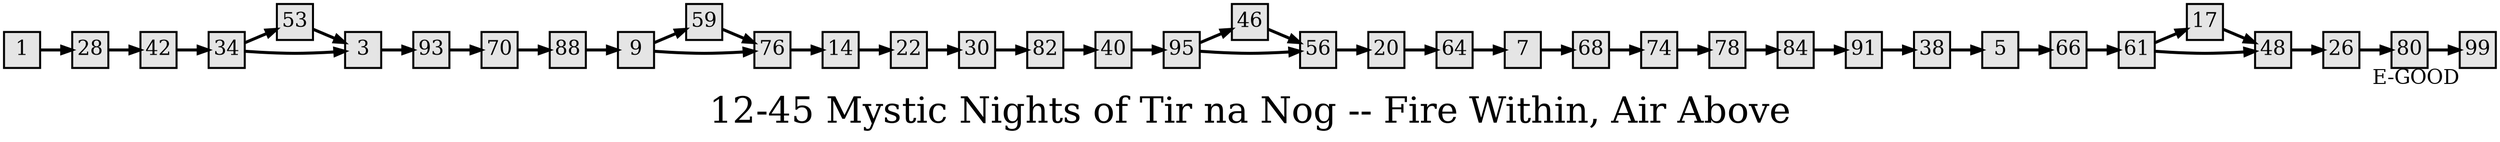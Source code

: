 digraph g{
  graph [ label="12-45 Mystic Nights of Tir na Nog -- Fire Within, Air Above" rankdir=LR, ordering=out, fontsize=36, nodesep="0.35", ranksep="0.45"];
  node  [shape=rect, penwidth=2, fontsize=20, style=filled, fillcolor=grey90, margin="0,0", labelfloat=true, regular=true, fixedsize=true];
  edge  [labelfloat=true, penwidth=3, fontsize=12];
  // ---;
  // group  : Katz;
  // id     :;
  // gbid   :;
  // series :;
  // title  :;
  // author :;
  // credit:;
  // - name : Juliet Way-Henthorne;
  // role : encoder;
  // date : 2017-09-07;
  // - name : Jeremy Douglass;
  // role : editor;
  // date : 2017-10-19;
  // render:;
  // - name   : ?;
  // styles : ?;
  // engine : dot;
  // comment: >;
  
  // ---;
  
  // From | To | Label;
  
  1 -> 28;
  3 -> 93;
  5 -> 66;
  7 -> 68;
  9 -> 59;
  9 -> 76;
  14 -> 22;
  17 -> 48;
  20 -> 64;
  22 -> 30;
  26 -> 80;
  28 -> 42;
  30 -> 82;
  34 -> 53;
  34 -> 3;
  38 -> 5;
  40 -> 95;
  42 -> 34;
  46 -> 56;
  48 -> 26;
  53 -> 3;
  56 -> 20;
  59 -> 76;
  61 -> 17;
  61 -> 48;
  64 -> 7;
  66 -> 61;
  68 -> 74;
  70 -> 88;
  74 -> 78;
  76 -> 14;
  78 -> 84;
  80 -> 99;
  82 -> 40;
  84 -> 91;
  88 -> 9;
  91 -> 38;
  93 -> 70;
  95 -> 46;
  95 -> 56;
  99	[ xlabel="E-GOOD" ];
}

